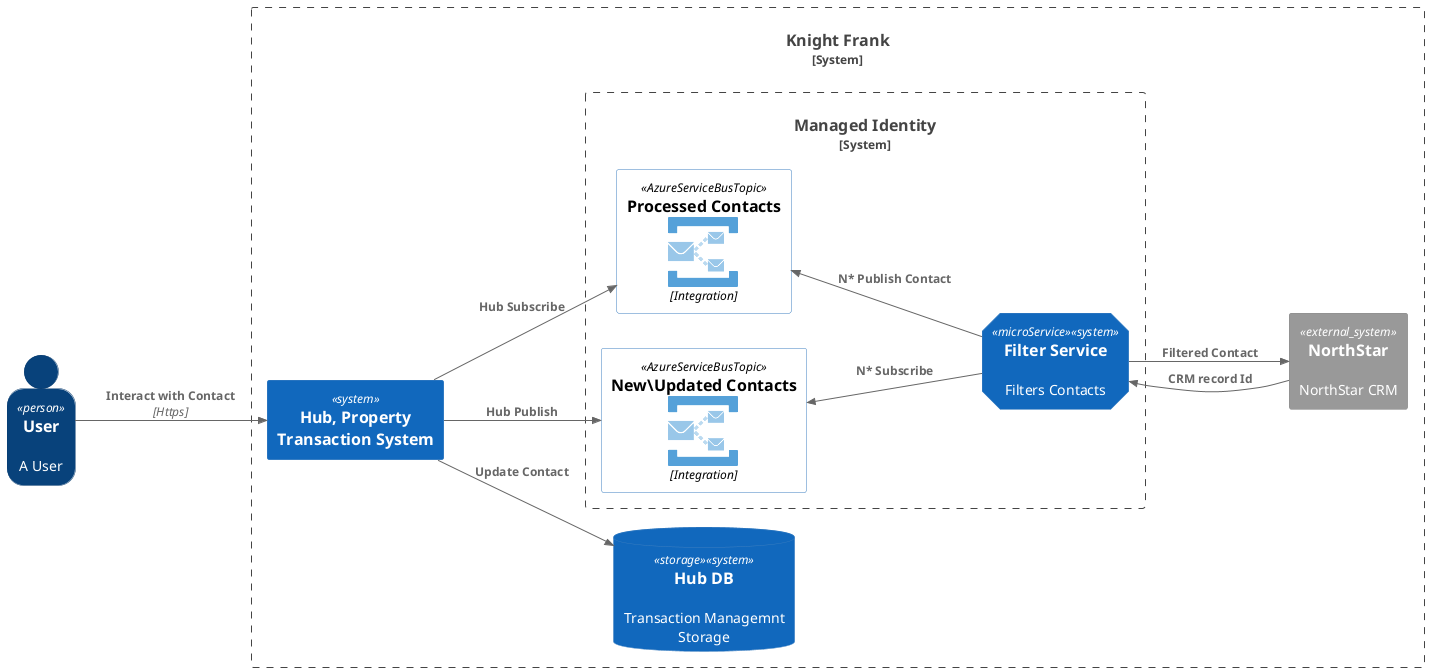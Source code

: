 @startuml System
!include <C4/C4_Container>
!include <azure/AzureCommon>
!include <azure/Integration/AzureServiceBusTopic>

LAYOUT_LEFT_RIGHT()

AddElementTag("microService", $shape=EightSidedShape(), $fontColor="white", $legendText="micro service\neight sided")
AddElementTag("storage", $shape=RoundedBoxShape(), $fontColor="white")

SHOW_PERSON_OUTLINE()
Person( user, User, "A User")
System_Boundary(c1, "Knight Frank") {
    System(hub, "Hub, Property Transaction System") 

    System_Boundary(auth, "Managed Identity") {
        System(app, "Filter Service", "Filters Contacts ", $tags = "microService")  
        AzureServiceBusTopic(toNS, "New\Updated Contacts", "Integration")
        AzureServiceBusTopic(fromNS, "Processed Contacts", "Integration")

    }

    SystemDb(hubDb, "Hub DB", "Transaction Managemnt Storage", $tags = "storage")
    System_Ext(ns, "NorthStar", "NorthStar CRM")
}


Rel(user, hub, "Interact with Contact", "Https")

Rel(hub, hubDb, "Update Contact")
Rel(hub, toNS, "Hub Publish")
Rel(hub, fromNS, "Hub Subscribe")
Rel_U(app, fromNS, "N* Publish Contact")
Rel_U(app, toNS, "N* Subscribe")

Rel(app, ns, "Filtered Contact")
Rel(ns, app, "CRM record Id")

@enduml